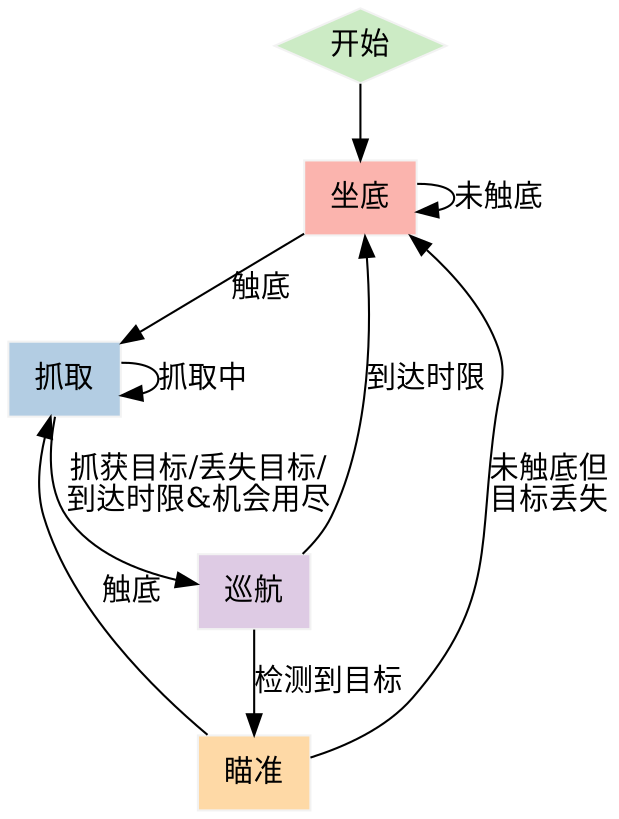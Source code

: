digraph G {
  splines=spline
  node [shape=box colorscheme=pastel19 style="filled" color=9]

  l [label="坐底" fillcolor=1]
  g [label="抓取" fillcolor=2]
  c [label="巡航" fillcolor=4]
  a [label="瞄准" fillcolor=5]

  l -> l [label="未触底"]
  l -> g [label="触底"]
  g -> g [label="抓取中"]
  g -> c [label="抓获目标/丢失目标/\n到达时限&机会用尽"]
  c -> l [label="到达时限"]
  c -> a [label="检测到目标"]
  a -> l [label="未触底但\n目标丢失"]
  a -> g [label="触底"]

  start [label="开始" shape=diamond fillcolor=3]
  start -> l
}
